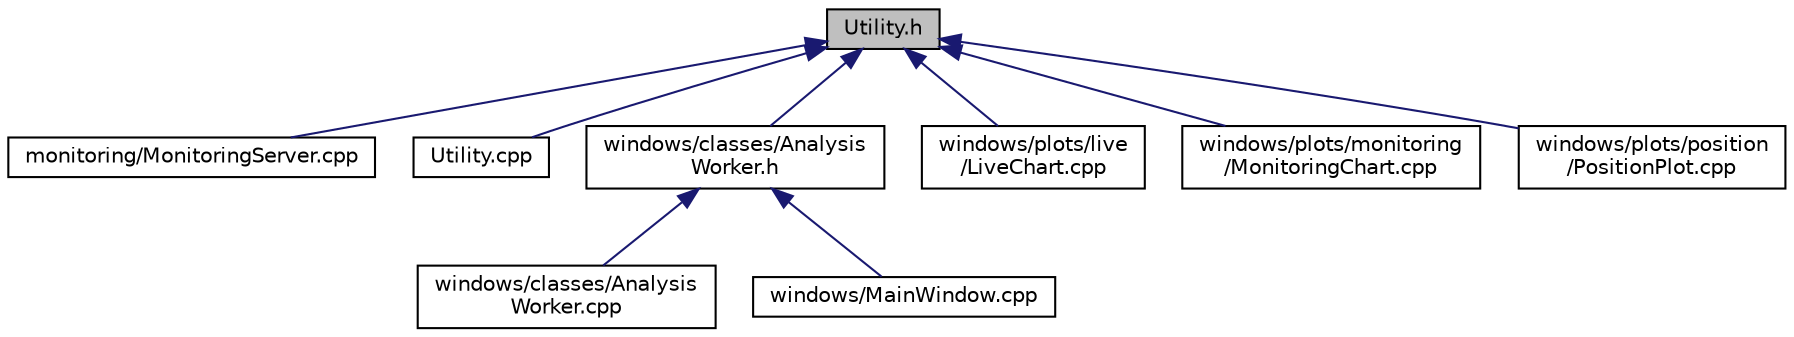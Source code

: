 digraph "Utility.h"
{
  edge [fontname="Helvetica",fontsize="10",labelfontname="Helvetica",labelfontsize="10"];
  node [fontname="Helvetica",fontsize="10",shape=record];
  Node11 [label="Utility.h",height=0.2,width=0.4,color="black", fillcolor="grey75", style="filled", fontcolor="black"];
  Node11 -> Node12 [dir="back",color="midnightblue",fontsize="10",style="solid"];
  Node12 [label="monitoring/MonitoringServer.cpp",height=0.2,width=0.4,color="black", fillcolor="white", style="filled",URL="$_monitoring_server_8cpp.html"];
  Node11 -> Node13 [dir="back",color="midnightblue",fontsize="10",style="solid"];
  Node13 [label="Utility.cpp",height=0.2,width=0.4,color="black", fillcolor="white", style="filled",URL="$_utility_8cpp.html"];
  Node11 -> Node14 [dir="back",color="midnightblue",fontsize="10",style="solid"];
  Node14 [label="windows/classes/Analysis\lWorker.h",height=0.2,width=0.4,color="black", fillcolor="white", style="filled",URL="$_analysis_worker_8h.html"];
  Node14 -> Node15 [dir="back",color="midnightblue",fontsize="10",style="solid"];
  Node15 [label="windows/classes/Analysis\lWorker.cpp",height=0.2,width=0.4,color="black", fillcolor="white", style="filled",URL="$_analysis_worker_8cpp.html"];
  Node14 -> Node16 [dir="back",color="midnightblue",fontsize="10",style="solid"];
  Node16 [label="windows/MainWindow.cpp",height=0.2,width=0.4,color="black", fillcolor="white", style="filled",URL="$_main_window_8cpp.html"];
  Node11 -> Node17 [dir="back",color="midnightblue",fontsize="10",style="solid"];
  Node17 [label="windows/plots/live\l/LiveChart.cpp",height=0.2,width=0.4,color="black", fillcolor="white", style="filled",URL="$_live_chart_8cpp.html"];
  Node11 -> Node18 [dir="back",color="midnightblue",fontsize="10",style="solid"];
  Node18 [label="windows/plots/monitoring\l/MonitoringChart.cpp",height=0.2,width=0.4,color="black", fillcolor="white", style="filled",URL="$_monitoring_chart_8cpp.html"];
  Node11 -> Node19 [dir="back",color="midnightblue",fontsize="10",style="solid"];
  Node19 [label="windows/plots/position\l/PositionPlot.cpp",height=0.2,width=0.4,color="black", fillcolor="white", style="filled",URL="$_position_plot_8cpp.html"];
}
